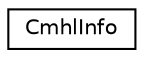 digraph "类继承关系图"
{
 // INTERACTIVE_SVG=YES
 // LATEX_PDF_SIZE
  edge [fontname="Helvetica",fontsize="10",labelfontname="Helvetica",labelfontsize="10"];
  node [fontname="Helvetica",fontsize="10",shape=record];
  rankdir="LR";
  Node0 [label="CmhlInfo",height=0.2,width=0.4,color="black", fillcolor="white", style="filled",URL="$d5/d48/struct_cmhl_info.html",tooltip="Helper class representing a class member in the navigation menu."];
}

